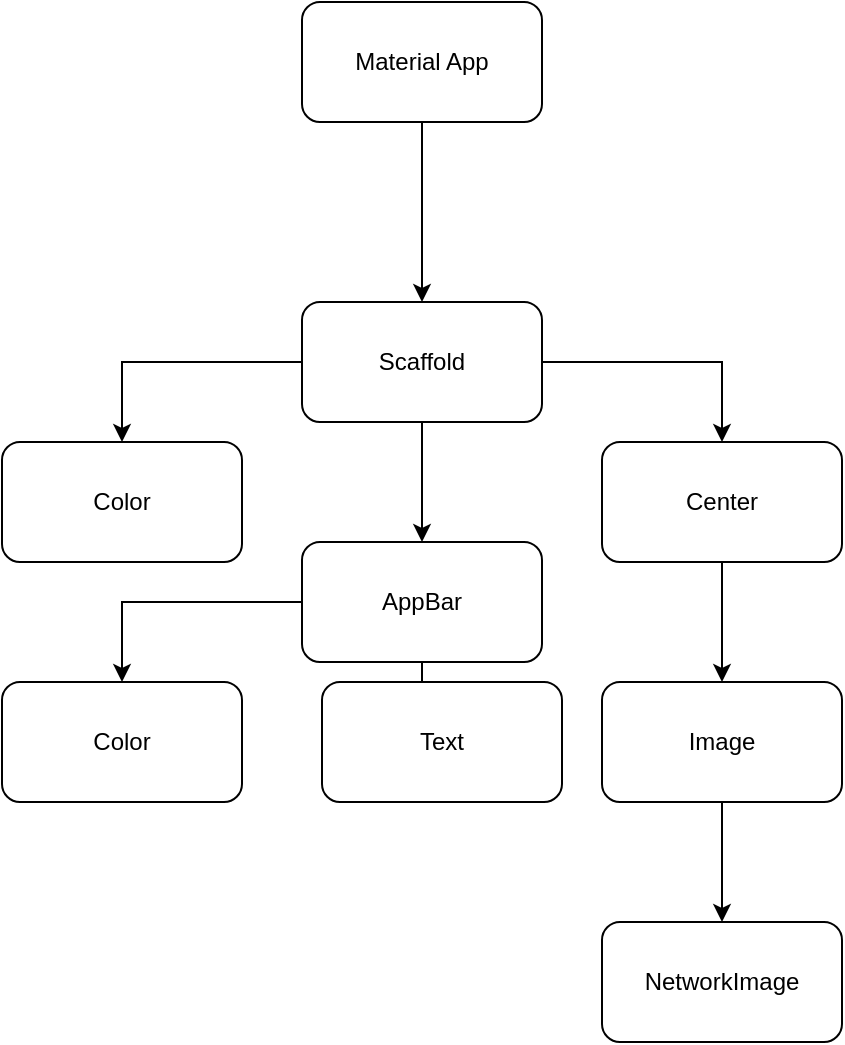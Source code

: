 <mxfile version="16.4.2" type="device"><diagram id="en_NSdhujReqFXi5H7-b" name="Page-1"><mxGraphModel dx="462" dy="732" grid="1" gridSize="10" guides="1" tooltips="1" connect="1" arrows="1" fold="1" page="1" pageScale="1" pageWidth="827" pageHeight="1169" math="0" shadow="0"><root><mxCell id="0"/><mxCell id="1" parent="0"/><mxCell id="KUiGxkIyRmzIaOdteFZu-3" value="" style="edgeStyle=orthogonalEdgeStyle;rounded=0;orthogonalLoop=1;jettySize=auto;html=1;" edge="1" parent="1" source="KUiGxkIyRmzIaOdteFZu-1" target="KUiGxkIyRmzIaOdteFZu-2"><mxGeometry relative="1" as="geometry"/></mxCell><mxCell id="KUiGxkIyRmzIaOdteFZu-1" value="Material App" style="rounded=1;whiteSpace=wrap;html=1;" vertex="1" parent="1"><mxGeometry x="160" y="20" width="120" height="60" as="geometry"/></mxCell><mxCell id="KUiGxkIyRmzIaOdteFZu-5" value="" style="edgeStyle=orthogonalEdgeStyle;rounded=0;orthogonalLoop=1;jettySize=auto;html=1;" edge="1" parent="1" source="KUiGxkIyRmzIaOdteFZu-2" target="KUiGxkIyRmzIaOdteFZu-4"><mxGeometry relative="1" as="geometry"/></mxCell><mxCell id="KUiGxkIyRmzIaOdteFZu-7" value="" style="edgeStyle=orthogonalEdgeStyle;rounded=0;orthogonalLoop=1;jettySize=auto;html=1;" edge="1" parent="1" source="KUiGxkIyRmzIaOdteFZu-2" target="KUiGxkIyRmzIaOdteFZu-6"><mxGeometry relative="1" as="geometry"/></mxCell><mxCell id="KUiGxkIyRmzIaOdteFZu-9" value="" style="edgeStyle=orthogonalEdgeStyle;rounded=0;orthogonalLoop=1;jettySize=auto;html=1;" edge="1" parent="1" source="KUiGxkIyRmzIaOdteFZu-2" target="KUiGxkIyRmzIaOdteFZu-8"><mxGeometry relative="1" as="geometry"/></mxCell><mxCell id="KUiGxkIyRmzIaOdteFZu-2" value="Scaffold" style="rounded=1;whiteSpace=wrap;html=1;" vertex="1" parent="1"><mxGeometry x="160" y="170" width="120" height="60" as="geometry"/></mxCell><mxCell id="KUiGxkIyRmzIaOdteFZu-11" value="" style="edgeStyle=orthogonalEdgeStyle;rounded=0;orthogonalLoop=1;jettySize=auto;html=1;" edge="1" parent="1" source="KUiGxkIyRmzIaOdteFZu-4" target="KUiGxkIyRmzIaOdteFZu-10"><mxGeometry relative="1" as="geometry"/></mxCell><mxCell id="KUiGxkIyRmzIaOdteFZu-4" value="Center" style="rounded=1;whiteSpace=wrap;html=1;" vertex="1" parent="1"><mxGeometry x="310" y="240" width="120" height="60" as="geometry"/></mxCell><mxCell id="KUiGxkIyRmzIaOdteFZu-6" value="Color" style="rounded=1;whiteSpace=wrap;html=1;" vertex="1" parent="1"><mxGeometry x="10" y="240" width="120" height="60" as="geometry"/></mxCell><mxCell id="KUiGxkIyRmzIaOdteFZu-15" value="" style="edgeStyle=orthogonalEdgeStyle;rounded=0;orthogonalLoop=1;jettySize=auto;html=1;" edge="1" parent="1" source="KUiGxkIyRmzIaOdteFZu-8" target="KUiGxkIyRmzIaOdteFZu-14"><mxGeometry relative="1" as="geometry"/></mxCell><mxCell id="KUiGxkIyRmzIaOdteFZu-21" value="" style="edgeStyle=orthogonalEdgeStyle;rounded=0;orthogonalLoop=1;jettySize=auto;html=1;" edge="1" parent="1" source="KUiGxkIyRmzIaOdteFZu-8" target="KUiGxkIyRmzIaOdteFZu-20"><mxGeometry relative="1" as="geometry"/></mxCell><mxCell id="KUiGxkIyRmzIaOdteFZu-8" value="AppBar" style="rounded=1;whiteSpace=wrap;html=1;" vertex="1" parent="1"><mxGeometry x="160" y="290" width="120" height="60" as="geometry"/></mxCell><mxCell id="KUiGxkIyRmzIaOdteFZu-13" value="" style="edgeStyle=orthogonalEdgeStyle;rounded=0;orthogonalLoop=1;jettySize=auto;html=1;" edge="1" parent="1" source="KUiGxkIyRmzIaOdteFZu-10" target="KUiGxkIyRmzIaOdteFZu-12"><mxGeometry relative="1" as="geometry"/></mxCell><mxCell id="KUiGxkIyRmzIaOdteFZu-10" value="Image" style="rounded=1;whiteSpace=wrap;html=1;" vertex="1" parent="1"><mxGeometry x="310" y="360" width="120" height="60" as="geometry"/></mxCell><mxCell id="KUiGxkIyRmzIaOdteFZu-12" value="NetworkImage" style="rounded=1;whiteSpace=wrap;html=1;" vertex="1" parent="1"><mxGeometry x="310" y="480" width="120" height="60" as="geometry"/></mxCell><mxCell id="KUiGxkIyRmzIaOdteFZu-14" value="Text" style="rounded=1;whiteSpace=wrap;html=1;" vertex="1" parent="1"><mxGeometry x="170" y="360" width="120" height="60" as="geometry"/></mxCell><mxCell id="KUiGxkIyRmzIaOdteFZu-20" value="Color" style="rounded=1;whiteSpace=wrap;html=1;" vertex="1" parent="1"><mxGeometry x="10" y="360" width="120" height="60" as="geometry"/></mxCell></root></mxGraphModel></diagram></mxfile>